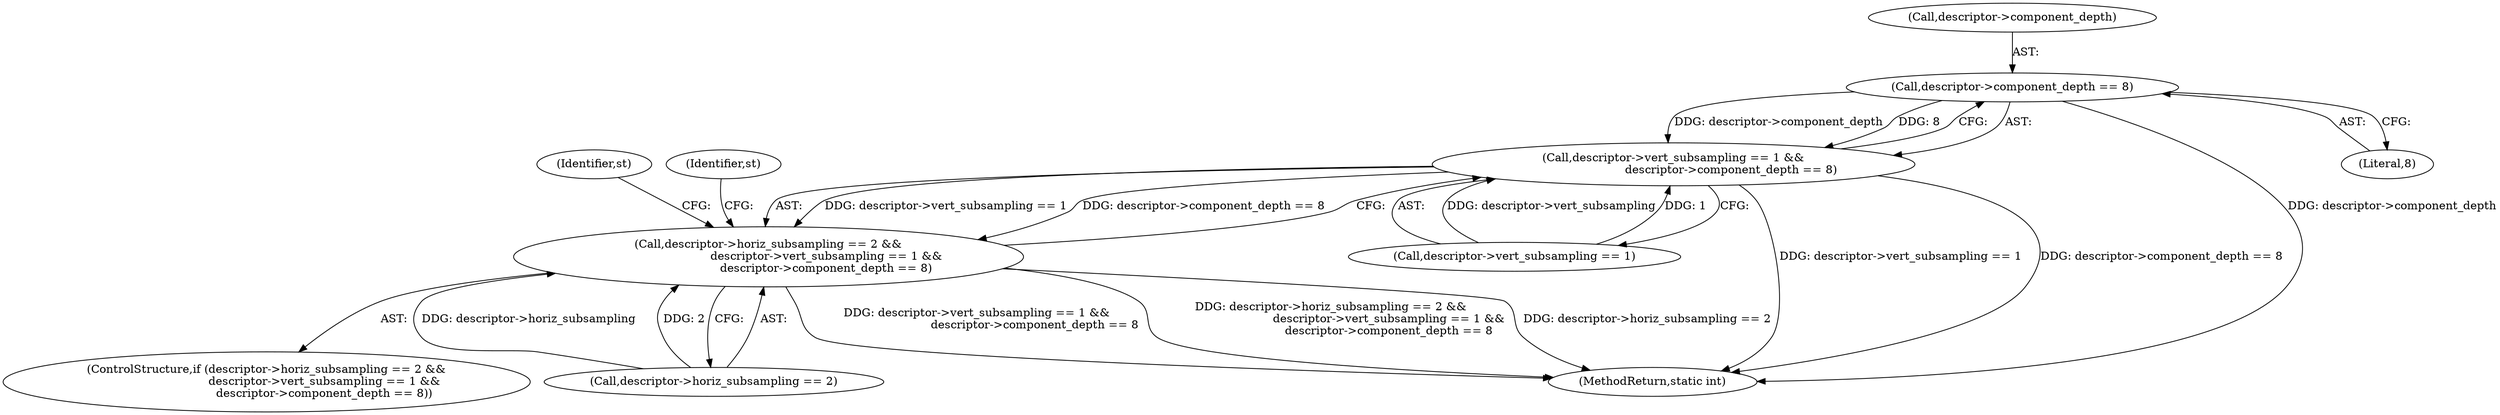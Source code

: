 digraph "0_FFmpeg_bab0716c7f4793ec42e05a5aa7e80d82a0dd4e75@pointer" {
"1001501" [label="(Call,descriptor->component_depth == 8)"];
"1001495" [label="(Call,descriptor->vert_subsampling == 1 &&\n                                descriptor->component_depth == 8)"];
"1001489" [label="(Call,descriptor->horiz_subsampling == 2 &&\n                                descriptor->vert_subsampling == 1 &&\n                                descriptor->component_depth == 8)"];
"1001496" [label="(Call,descriptor->vert_subsampling == 1)"];
"1001490" [label="(Call,descriptor->horiz_subsampling == 2)"];
"1001502" [label="(Call,descriptor->component_depth)"];
"1001516" [label="(Identifier,st)"];
"1001989" [label="(MethodReturn,static int)"];
"1001510" [label="(Identifier,st)"];
"1001495" [label="(Call,descriptor->vert_subsampling == 1 &&\n                                descriptor->component_depth == 8)"];
"1001489" [label="(Call,descriptor->horiz_subsampling == 2 &&\n                                descriptor->vert_subsampling == 1 &&\n                                descriptor->component_depth == 8)"];
"1001488" [label="(ControlStructure,if (descriptor->horiz_subsampling == 2 &&\n                                descriptor->vert_subsampling == 1 &&\n                                descriptor->component_depth == 8))"];
"1001505" [label="(Literal,8)"];
"1001501" [label="(Call,descriptor->component_depth == 8)"];
"1001501" -> "1001495"  [label="AST: "];
"1001501" -> "1001505"  [label="CFG: "];
"1001502" -> "1001501"  [label="AST: "];
"1001505" -> "1001501"  [label="AST: "];
"1001495" -> "1001501"  [label="CFG: "];
"1001501" -> "1001989"  [label="DDG: descriptor->component_depth"];
"1001501" -> "1001495"  [label="DDG: descriptor->component_depth"];
"1001501" -> "1001495"  [label="DDG: 8"];
"1001495" -> "1001489"  [label="AST: "];
"1001495" -> "1001496"  [label="CFG: "];
"1001496" -> "1001495"  [label="AST: "];
"1001489" -> "1001495"  [label="CFG: "];
"1001495" -> "1001989"  [label="DDG: descriptor->vert_subsampling == 1"];
"1001495" -> "1001989"  [label="DDG: descriptor->component_depth == 8"];
"1001495" -> "1001489"  [label="DDG: descriptor->vert_subsampling == 1"];
"1001495" -> "1001489"  [label="DDG: descriptor->component_depth == 8"];
"1001496" -> "1001495"  [label="DDG: descriptor->vert_subsampling"];
"1001496" -> "1001495"  [label="DDG: 1"];
"1001489" -> "1001488"  [label="AST: "];
"1001489" -> "1001490"  [label="CFG: "];
"1001490" -> "1001489"  [label="AST: "];
"1001510" -> "1001489"  [label="CFG: "];
"1001516" -> "1001489"  [label="CFG: "];
"1001489" -> "1001989"  [label="DDG: descriptor->vert_subsampling == 1 &&\n                                descriptor->component_depth == 8"];
"1001489" -> "1001989"  [label="DDG: descriptor->horiz_subsampling == 2 &&\n                                descriptor->vert_subsampling == 1 &&\n                                descriptor->component_depth == 8"];
"1001489" -> "1001989"  [label="DDG: descriptor->horiz_subsampling == 2"];
"1001490" -> "1001489"  [label="DDG: descriptor->horiz_subsampling"];
"1001490" -> "1001489"  [label="DDG: 2"];
}
